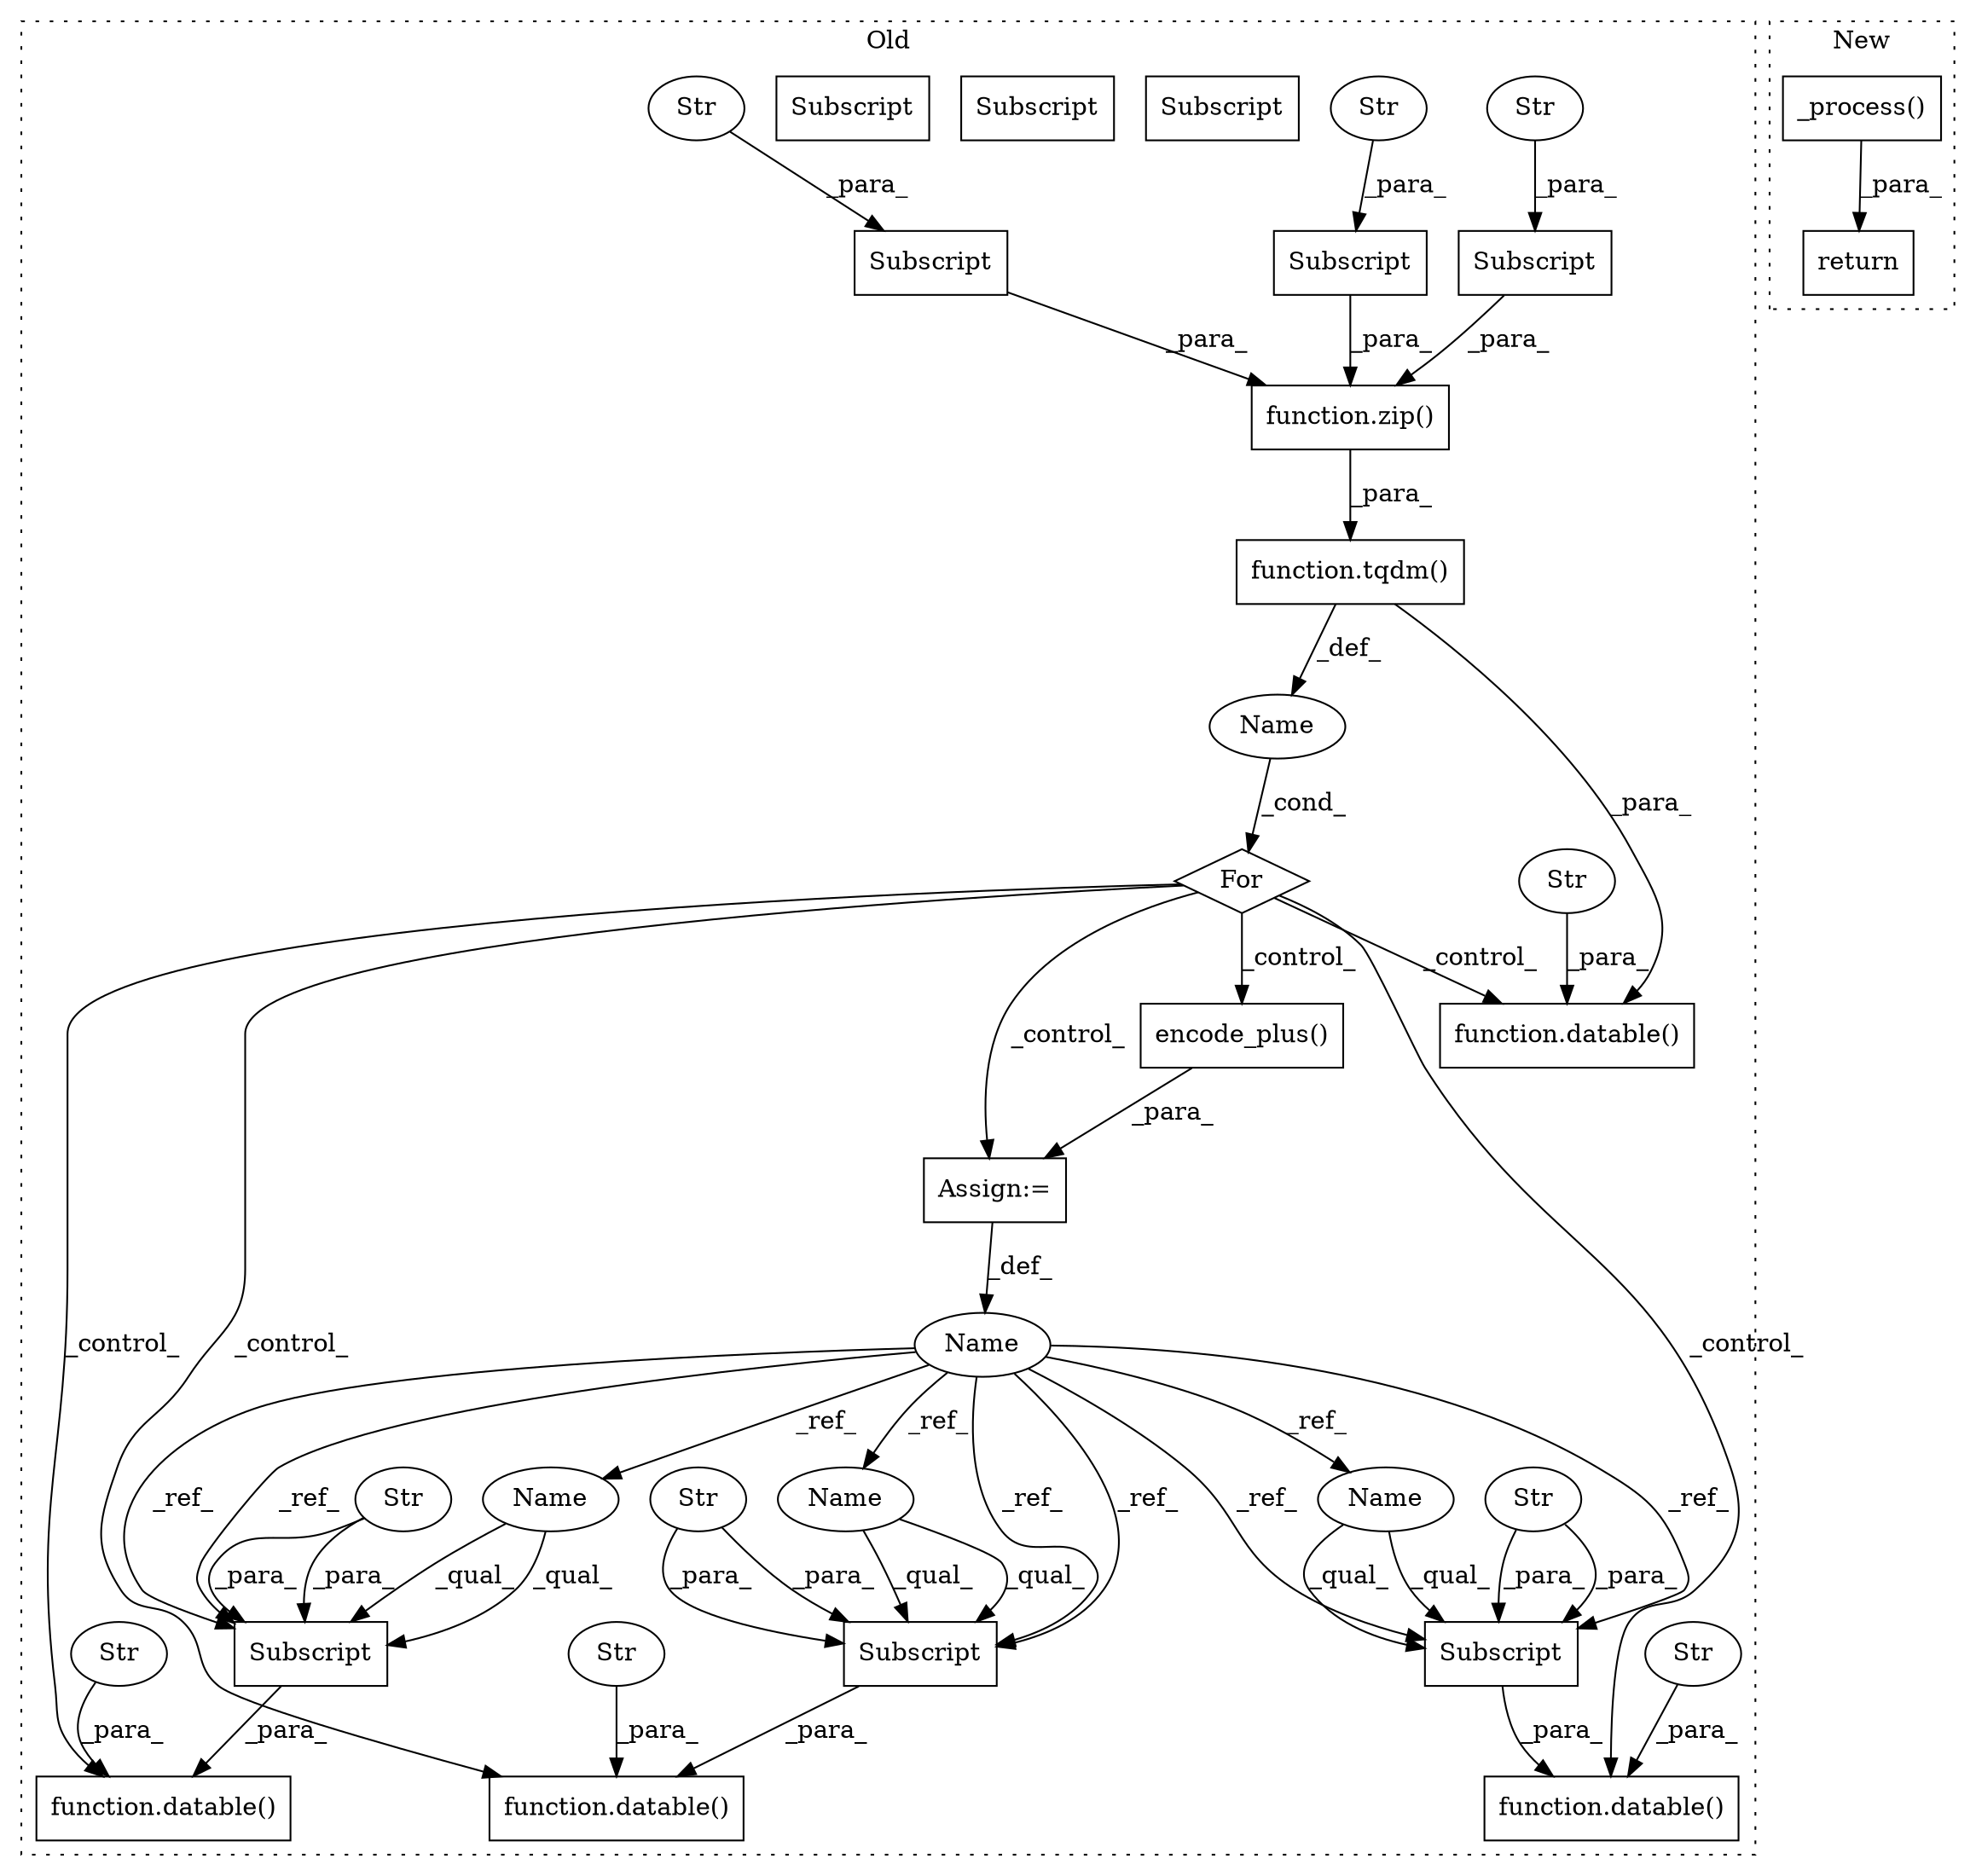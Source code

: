 digraph G {
subgraph cluster0 {
1 [label="function.zip()" a="75" s="785,840" l="4,1" shape="box"];
3 [label="function.tqdm()" a="75" s="780,841" l="5,75" shape="box"];
4 [label="Subscript" a="63" s="789,0" l="17,0" shape="box"];
5 [label="Str" a="66" s="794" l="11" shape="ellipse"];
6 [label="Subscript" a="63" s="808,0" l="17,0" shape="box"];
7 [label="Str" a="66" s="813" l="11" shape="ellipse"];
8 [label="For" a="107" s="745,916" l="4,14" shape="diamond"];
9 [label="Name" a="87" s="771" l="5" shape="ellipse"];
10 [label="Assign:=" a="68" s="944" l="3" shape="box"];
11 [label="encode_plus()" a="75" s="947" l="393" shape="box"];
13 [label="function.datable()" a="75" s="1487,1545" l="8,1" shape="box"];
14 [label="Name" a="87" s="930" l="14" shape="ellipse"];
15 [label="Subscript" a="63" s="1513,0" l="32,0" shape="box"];
16 [label="Str" a="66" s="1495" l="16" shape="ellipse"];
17 [label="Subscript" a="63" s="1441,0" l="32,0" shape="box"];
18 [label="Str" a="66" s="1528" l="16" shape="ellipse"];
19 [label="Subscript" a="63" s="1374,0" l="27,0" shape="box"];
20 [label="Str" a="66" s="1389" l="11" shape="ellipse"];
21 [label="Str" a="66" s="1456" l="16" shape="ellipse"];
22 [label="function.datable()" a="75" s="1353,1401" l="8,1" shape="box"];
23 [label="Str" a="66" s="1361" l="11" shape="ellipse"];
24 [label="function.datable()" a="75" s="1415,1473" l="8,1" shape="box"];
25 [label="Str" a="66" s="1423" l="16" shape="ellipse"];
26 [label="Subscript" a="63" s="827,0" l="13,0" shape="box"];
27 [label="Str" a="66" s="832" l="7" shape="ellipse"];
28 [label="function.datable()" a="75" s="1559,1588" l="8,1" shape="box"];
29 [label="Str" a="66" s="1567" l="7" shape="ellipse"];
30 [label="Name" a="87" s="1441" l="14" shape="ellipse"];
31 [label="Subscript" a="63" s="1374,0" l="27,0" shape="box"];
32 [label="Name" a="87" s="1374" l="14" shape="ellipse"];
33 [label="Subscript" a="63" s="1441,0" l="32,0" shape="box"];
34 [label="Name" a="87" s="1513" l="14" shape="ellipse"];
35 [label="Subscript" a="63" s="1513,0" l="32,0" shape="box"];
label = "Old";
style="dotted";
}
subgraph cluster1 {
2 [label="_process()" a="75" s="1619,1637" l="14,1" shape="box"];
12 [label="return" a="93" s="1612" l="7" shape="box"];
label = "New";
style="dotted";
}
1 -> 3 [label="_para_"];
2 -> 12 [label="_para_"];
3 -> 9 [label="_def_"];
3 -> 28 [label="_para_"];
4 -> 1 [label="_para_"];
5 -> 4 [label="_para_"];
6 -> 1 [label="_para_"];
7 -> 6 [label="_para_"];
8 -> 28 [label="_control_"];
8 -> 11 [label="_control_"];
8 -> 10 [label="_control_"];
8 -> 13 [label="_control_"];
8 -> 22 [label="_control_"];
8 -> 24 [label="_control_"];
9 -> 8 [label="_cond_"];
10 -> 14 [label="_def_"];
11 -> 10 [label="_para_"];
14 -> 35 [label="_ref_"];
14 -> 33 [label="_ref_"];
14 -> 31 [label="_ref_"];
14 -> 35 [label="_ref_"];
14 -> 33 [label="_ref_"];
14 -> 34 [label="_ref_"];
14 -> 30 [label="_ref_"];
14 -> 31 [label="_ref_"];
14 -> 32 [label="_ref_"];
16 -> 13 [label="_para_"];
18 -> 35 [label="_para_"];
18 -> 35 [label="_para_"];
20 -> 31 [label="_para_"];
20 -> 31 [label="_para_"];
21 -> 33 [label="_para_"];
21 -> 33 [label="_para_"];
23 -> 22 [label="_para_"];
25 -> 24 [label="_para_"];
26 -> 1 [label="_para_"];
27 -> 26 [label="_para_"];
29 -> 28 [label="_para_"];
30 -> 33 [label="_qual_"];
30 -> 33 [label="_qual_"];
31 -> 22 [label="_para_"];
32 -> 31 [label="_qual_"];
32 -> 31 [label="_qual_"];
33 -> 24 [label="_para_"];
34 -> 35 [label="_qual_"];
34 -> 35 [label="_qual_"];
35 -> 13 [label="_para_"];
}